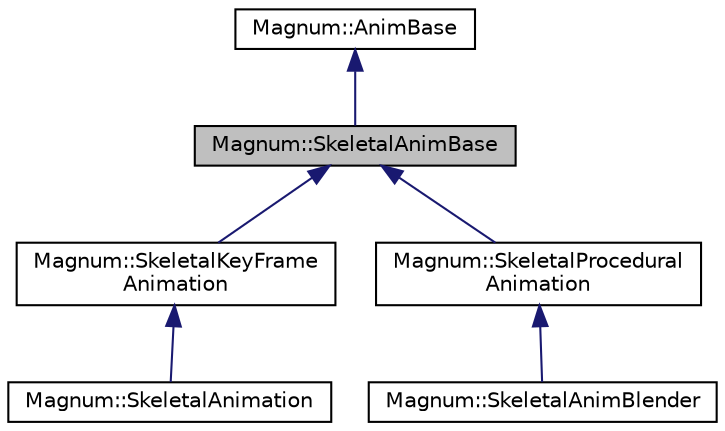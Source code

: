 digraph "Magnum::SkeletalAnimBase"
{
  edge [fontname="Helvetica",fontsize="10",labelfontname="Helvetica",labelfontsize="10"];
  node [fontname="Helvetica",fontsize="10",shape=record];
  Node1 [label="Magnum::SkeletalAnimBase",height=0.2,width=0.4,color="black", fillcolor="grey75", style="filled", fontcolor="black"];
  Node2 -> Node1 [dir="back",color="midnightblue",fontsize="10",style="solid",fontname="Helvetica"];
  Node2 [label="Magnum::AnimBase",height=0.2,width=0.4,color="black", fillcolor="white", style="filled",URL="$class_magnum_1_1_anim_base.html",tooltip="Base class For all type of Skeletal Animation. "];
  Node1 -> Node3 [dir="back",color="midnightblue",fontsize="10",style="solid",fontname="Helvetica"];
  Node3 [label="Magnum::SkeletalKeyFrame\lAnimation",height=0.2,width=0.4,color="black", fillcolor="white", style="filled",URL="$class_magnum_1_1_skeletal_key_frame_animation.html",tooltip="Base class For all type of Skeletal KeyFrame Animation. "];
  Node3 -> Node4 [dir="back",color="midnightblue",fontsize="10",style="solid",fontname="Helvetica"];
  Node4 [label="Magnum::SkeletalAnimation",height=0.2,width=0.4,color="black", fillcolor="white", style="filled",URL="$class_magnum_1_1_skeletal_animation.html",tooltip="TCB Spline data driven Animation. "];
  Node1 -> Node5 [dir="back",color="midnightblue",fontsize="10",style="solid",fontname="Helvetica"];
  Node5 [label="Magnum::SkeletalProcedural\lAnimation",height=0.2,width=0.4,color="black", fillcolor="white", style="filled",URL="$class_magnum_1_1_skeletal_procedural_animation.html",tooltip="Base class For all type of Skeletal Procedural Animation. "];
  Node5 -> Node6 [dir="back",color="midnightblue",fontsize="10",style="solid",fontname="Helvetica"];
  Node6 [label="Magnum::SkeletalAnimBlender",height=0.2,width=0.4,color="black", fillcolor="white", style="filled",URL="$class_magnum_1_1_skeletal_anim_blender.html",tooltip="Animation blender. "];
}
